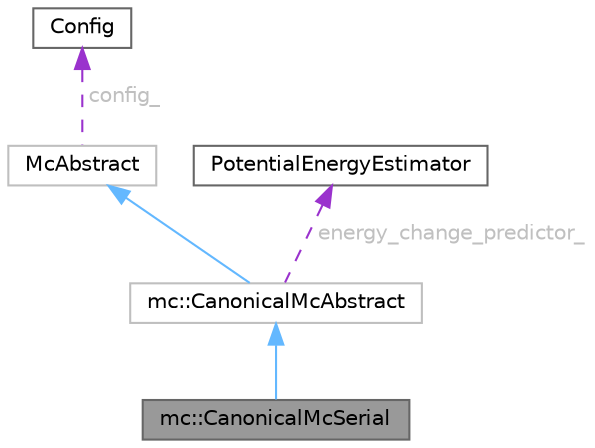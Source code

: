digraph "mc::CanonicalMcSerial"
{
 // LATEX_PDF_SIZE
  bgcolor="transparent";
  edge [fontname=Helvetica,fontsize=10,labelfontname=Helvetica,labelfontsize=10];
  node [fontname=Helvetica,fontsize=10,shape=box,height=0.2,width=0.4];
  Node1 [id="Node000001",label="mc::CanonicalMcSerial",height=0.2,width=0.4,color="gray40", fillcolor="grey60", style="filled", fontcolor="black",tooltip=" "];
  Node2 -> Node1 [id="edge1_Node000001_Node000002",dir="back",color="steelblue1",style="solid",tooltip=" "];
  Node2 [id="Node000002",label="mc::CanonicalMcAbstract",height=0.2,width=0.4,color="grey75", fillcolor="white", style="filled",URL="$classmc_1_1CanonicalMcAbstract.html",tooltip=" "];
  Node3 -> Node2 [id="edge2_Node000002_Node000003",dir="back",color="steelblue1",style="solid",tooltip=" "];
  Node3 [id="Node000003",label="McAbstract",height=0.2,width=0.4,color="grey75", fillcolor="white", style="filled",URL="$classMcAbstract.html",tooltip=" "];
  Node4 -> Node3 [id="edge3_Node000003_Node000004",dir="back",color="darkorchid3",style="dashed",tooltip=" ",label=" config_",fontcolor="grey" ];
  Node4 [id="Node000004",label="Config",height=0.2,width=0.4,color="gray40", fillcolor="white", style="filled",URL="$classConfig.html",tooltip="Class for defining a configuration of atoms and their positions."];
  Node5 -> Node2 [id="edge4_Node000002_Node000005",dir="back",color="darkorchid3",style="dashed",tooltip=" ",label=" energy_change_predictor_",fontcolor="grey" ];
  Node5 [id="Node000005",label="PotentialEnergyEstimator",height=0.2,width=0.4,color="gray40", fillcolor="white", style="filled",URL="$classPotentialEnergyEstimator.html",tooltip="Class for defining Cluster Expansion Hamiltonian."];
}
